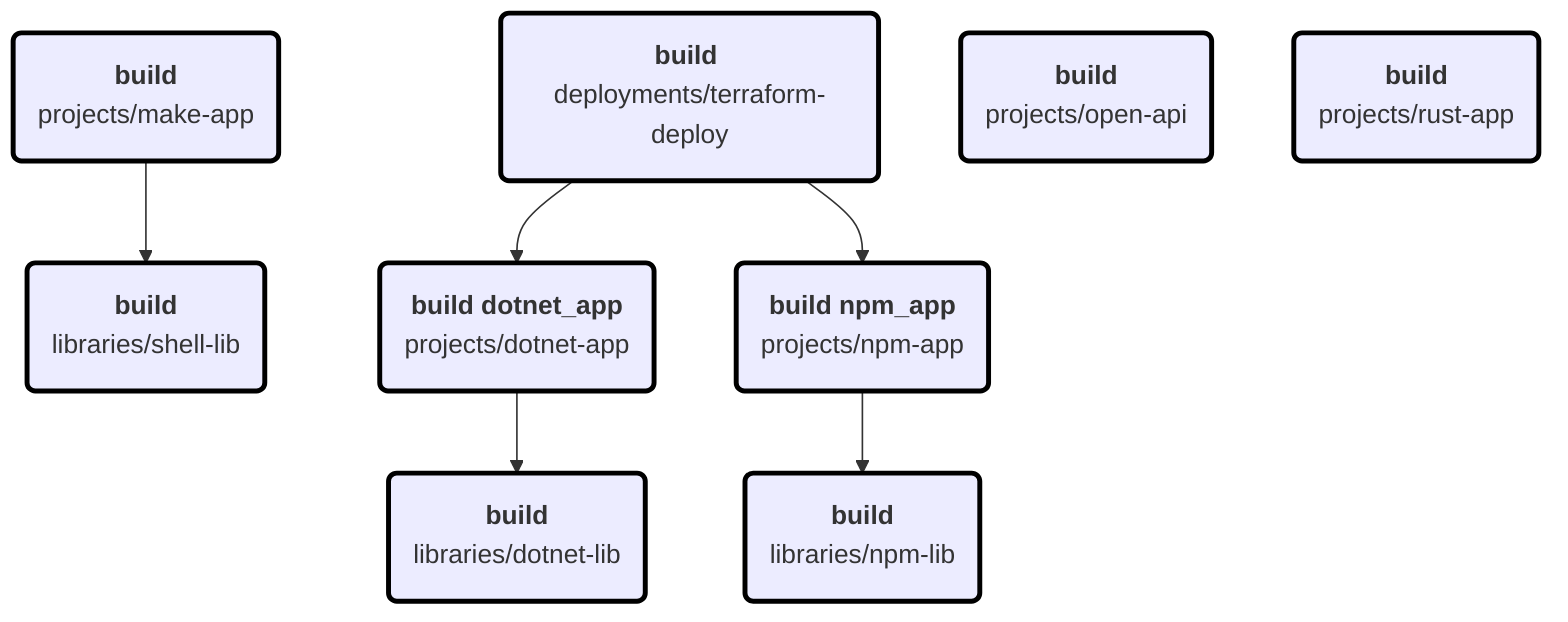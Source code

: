 flowchart TD
classDef build stroke:red,stroke-width:3px
classDef restore stroke:orange,stroke-width:3px
classDef ignore stroke:black,stroke-width:3px
deployments/terraform-deploy:build("<b>build</b> 
deployments/terraform-deploy")
libraries/dotnet-lib:build("<b>build</b> 
libraries/dotnet-lib")
libraries/npm-lib:build("<b>build</b> 
libraries/npm-lib")
libraries/shell-lib:build("<b>build</b> 
libraries/shell-lib")
projects/dotnet-app:build("<b>build dotnet_app</b> 
projects/dotnet-app")
projects/make-app:build("<b>build</b> 
projects/make-app")
projects/npm-app:build("<b>build npm_app</b> 
projects/npm-app")
projects/open-api:build("<b>build</b> 
projects/open-api")
projects/rust-app:build("<b>build</b> 
projects/rust-app")
deployments/terraform-deploy:build --> projects/dotnet-app:build
deployments/terraform-deploy:build --> projects/npm-app:build
class deployments/terraform-deploy:build ignore
class libraries/dotnet-lib:build ignore
class libraries/npm-lib:build ignore
class libraries/shell-lib:build ignore
projects/dotnet-app:build --> libraries/dotnet-lib:build
class projects/dotnet-app:build ignore
projects/make-app:build --> libraries/shell-lib:build
class projects/make-app:build ignore
projects/npm-app:build --> libraries/npm-lib:build
class projects/npm-app:build ignore
class projects/open-api:build ignore
class projects/rust-app:build ignore